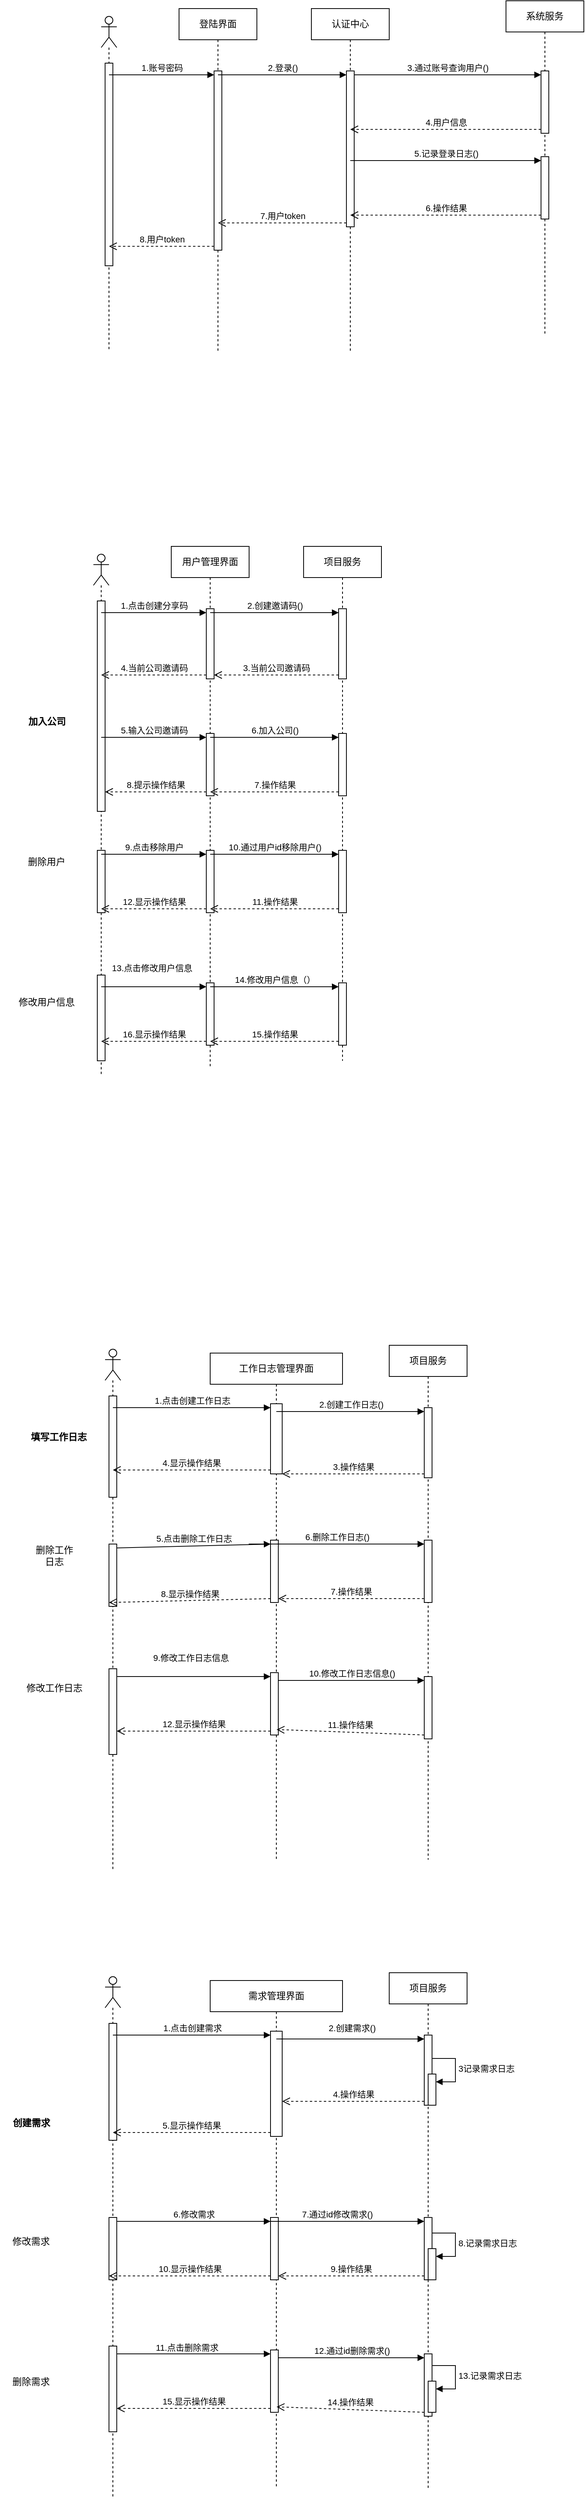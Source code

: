 <mxfile version="24.3.1" type="github">
  <diagram name="第 1 页" id="hWm7bn4nWK7PqsiItRpV">
    <mxGraphModel dx="1877" dy="530" grid="1" gridSize="10" guides="1" tooltips="1" connect="1" arrows="1" fold="1" page="1" pageScale="1" pageWidth="827" pageHeight="1169" math="0" shadow="0">
      <root>
        <mxCell id="0" />
        <mxCell id="1" parent="0" />
        <mxCell id="iL1GLhRfAzY-OjbQRfXD-1" value="" style="shape=umlLifeline;perimeter=lifelinePerimeter;whiteSpace=wrap;html=1;container=1;dropTarget=0;collapsible=0;recursiveResize=0;outlineConnect=0;portConstraint=eastwest;newEdgeStyle={&quot;curved&quot;:0,&quot;rounded&quot;:0};participant=umlActor;" vertex="1" parent="1">
          <mxGeometry x="60" y="120" width="20" height="430" as="geometry" />
        </mxCell>
        <mxCell id="iL1GLhRfAzY-OjbQRfXD-6" value="" style="html=1;points=[[0,0,0,0,5],[0,1,0,0,-5],[1,0,0,0,5],[1,1,0,0,-5]];perimeter=orthogonalPerimeter;outlineConnect=0;targetShapes=umlLifeline;portConstraint=eastwest;newEdgeStyle={&quot;curved&quot;:0,&quot;rounded&quot;:0};" vertex="1" parent="iL1GLhRfAzY-OjbQRfXD-1">
          <mxGeometry x="5" y="60" width="10" height="260" as="geometry" />
        </mxCell>
        <mxCell id="iL1GLhRfAzY-OjbQRfXD-4" value="认证中心" style="shape=umlLifeline;perimeter=lifelinePerimeter;whiteSpace=wrap;html=1;container=1;dropTarget=0;collapsible=0;recursiveResize=0;outlineConnect=0;portConstraint=eastwest;newEdgeStyle={&quot;curved&quot;:0,&quot;rounded&quot;:0};" vertex="1" parent="1">
          <mxGeometry x="330" y="110" width="100" height="440" as="geometry" />
        </mxCell>
        <mxCell id="iL1GLhRfAzY-OjbQRfXD-17" value="" style="html=1;points=[[0,0,0,0,5],[0,1,0,0,-5],[1,0,0,0,5],[1,1,0,0,-5]];perimeter=orthogonalPerimeter;outlineConnect=0;targetShapes=umlLifeline;portConstraint=eastwest;newEdgeStyle={&quot;curved&quot;:0,&quot;rounded&quot;:0};" vertex="1" parent="iL1GLhRfAzY-OjbQRfXD-4">
          <mxGeometry x="45" y="80" width="10" height="200" as="geometry" />
        </mxCell>
        <mxCell id="iL1GLhRfAzY-OjbQRfXD-5" value="系统服务" style="shape=umlLifeline;perimeter=lifelinePerimeter;whiteSpace=wrap;html=1;container=1;dropTarget=0;collapsible=0;recursiveResize=0;outlineConnect=0;portConstraint=eastwest;newEdgeStyle={&quot;curved&quot;:0,&quot;rounded&quot;:0};" vertex="1" parent="1">
          <mxGeometry x="580" y="100" width="100" height="430" as="geometry" />
        </mxCell>
        <mxCell id="iL1GLhRfAzY-OjbQRfXD-10" value="" style="html=1;points=[[0,0,0,0,5],[0,1,0,0,-5],[1,0,0,0,5],[1,1,0,0,-5]];perimeter=orthogonalPerimeter;outlineConnect=0;targetShapes=umlLifeline;portConstraint=eastwest;newEdgeStyle={&quot;curved&quot;:0,&quot;rounded&quot;:0};" vertex="1" parent="iL1GLhRfAzY-OjbQRfXD-5">
          <mxGeometry x="45" y="90" width="10" height="80" as="geometry" />
        </mxCell>
        <mxCell id="iL1GLhRfAzY-OjbQRfXD-20" value="" style="html=1;points=[[0,0,0,0,5],[0,1,0,0,-5],[1,0,0,0,5],[1,1,0,0,-5]];perimeter=orthogonalPerimeter;outlineConnect=0;targetShapes=umlLifeline;portConstraint=eastwest;newEdgeStyle={&quot;curved&quot;:0,&quot;rounded&quot;:0};" vertex="1" parent="iL1GLhRfAzY-OjbQRfXD-5">
          <mxGeometry x="45" y="200" width="10" height="80" as="geometry" />
        </mxCell>
        <mxCell id="iL1GLhRfAzY-OjbQRfXD-11" value="3.通过账号查询用户()" style="html=1;verticalAlign=bottom;endArrow=block;curved=0;rounded=0;entryX=0;entryY=0;entryDx=0;entryDy=5;" edge="1" target="iL1GLhRfAzY-OjbQRfXD-10" parent="1">
          <mxGeometry relative="1" as="geometry">
            <mxPoint x="385" y="195" as="sourcePoint" />
          </mxGeometry>
        </mxCell>
        <mxCell id="iL1GLhRfAzY-OjbQRfXD-12" value="4.用户信息" style="html=1;verticalAlign=bottom;endArrow=open;dashed=1;endSize=8;curved=0;rounded=0;exitX=0;exitY=1;exitDx=0;exitDy=-5;" edge="1" source="iL1GLhRfAzY-OjbQRfXD-10" parent="1" target="iL1GLhRfAzY-OjbQRfXD-4">
          <mxGeometry relative="1" as="geometry">
            <mxPoint x="555" y="255" as="targetPoint" />
          </mxGeometry>
        </mxCell>
        <mxCell id="iL1GLhRfAzY-OjbQRfXD-13" value="登陆界面" style="shape=umlLifeline;perimeter=lifelinePerimeter;whiteSpace=wrap;html=1;container=1;dropTarget=0;collapsible=0;recursiveResize=0;outlineConnect=0;portConstraint=eastwest;newEdgeStyle={&quot;curved&quot;:0,&quot;rounded&quot;:0};" vertex="1" parent="1">
          <mxGeometry x="160" y="110" width="100" height="440" as="geometry" />
        </mxCell>
        <mxCell id="iL1GLhRfAzY-OjbQRfXD-14" value="" style="html=1;points=[[0,0,0,0,5],[0,1,0,0,-5],[1,0,0,0,5],[1,1,0,0,-5]];perimeter=orthogonalPerimeter;outlineConnect=0;targetShapes=umlLifeline;portConstraint=eastwest;newEdgeStyle={&quot;curved&quot;:0,&quot;rounded&quot;:0};" vertex="1" parent="iL1GLhRfAzY-OjbQRfXD-13">
          <mxGeometry x="45" y="80" width="10" height="230" as="geometry" />
        </mxCell>
        <mxCell id="iL1GLhRfAzY-OjbQRfXD-15" value="1.账号密码" style="html=1;verticalAlign=bottom;endArrow=block;curved=0;rounded=0;entryX=0;entryY=0;entryDx=0;entryDy=5;" edge="1" target="iL1GLhRfAzY-OjbQRfXD-14" parent="1" source="iL1GLhRfAzY-OjbQRfXD-1">
          <mxGeometry relative="1" as="geometry">
            <mxPoint x="135" y="195" as="sourcePoint" />
          </mxGeometry>
        </mxCell>
        <mxCell id="iL1GLhRfAzY-OjbQRfXD-16" value="8.用户token" style="html=1;verticalAlign=bottom;endArrow=open;dashed=1;endSize=8;curved=0;rounded=0;exitX=0;exitY=1;exitDx=0;exitDy=-5;" edge="1" source="iL1GLhRfAzY-OjbQRfXD-14" parent="1" target="iL1GLhRfAzY-OjbQRfXD-1">
          <mxGeometry relative="1" as="geometry">
            <mxPoint x="135" y="265" as="targetPoint" />
          </mxGeometry>
        </mxCell>
        <mxCell id="iL1GLhRfAzY-OjbQRfXD-18" value="2.登录()" style="html=1;verticalAlign=bottom;endArrow=block;curved=0;rounded=0;entryX=0;entryY=0;entryDx=0;entryDy=5;" edge="1" target="iL1GLhRfAzY-OjbQRfXD-17" parent="1" source="iL1GLhRfAzY-OjbQRfXD-13">
          <mxGeometry x="0.003" relative="1" as="geometry">
            <mxPoint x="305" y="195" as="sourcePoint" />
            <mxPoint as="offset" />
          </mxGeometry>
        </mxCell>
        <mxCell id="iL1GLhRfAzY-OjbQRfXD-19" value="7.用户token" style="html=1;verticalAlign=bottom;endArrow=open;dashed=1;endSize=8;curved=0;rounded=0;exitX=0;exitY=1;exitDx=0;exitDy=-5;" edge="1" source="iL1GLhRfAzY-OjbQRfXD-17" parent="1" target="iL1GLhRfAzY-OjbQRfXD-13">
          <mxGeometry relative="1" as="geometry">
            <mxPoint x="305" y="265" as="targetPoint" />
          </mxGeometry>
        </mxCell>
        <mxCell id="iL1GLhRfAzY-OjbQRfXD-21" value="5.记录登录日志()" style="html=1;verticalAlign=bottom;endArrow=block;curved=0;rounded=0;entryX=0;entryY=0;entryDx=0;entryDy=5;" edge="1" target="iL1GLhRfAzY-OjbQRfXD-20" parent="1" source="iL1GLhRfAzY-OjbQRfXD-4">
          <mxGeometry relative="1" as="geometry">
            <mxPoint x="555" y="305" as="sourcePoint" />
          </mxGeometry>
        </mxCell>
        <mxCell id="iL1GLhRfAzY-OjbQRfXD-22" value="6.操作结果" style="html=1;verticalAlign=bottom;endArrow=open;dashed=1;endSize=8;curved=0;rounded=0;exitX=0;exitY=1;exitDx=0;exitDy=-5;" edge="1" source="iL1GLhRfAzY-OjbQRfXD-20" parent="1" target="iL1GLhRfAzY-OjbQRfXD-4">
          <mxGeometry relative="1" as="geometry">
            <mxPoint x="555" y="375" as="targetPoint" />
          </mxGeometry>
        </mxCell>
        <mxCell id="iL1GLhRfAzY-OjbQRfXD-23" value="" style="shape=umlLifeline;perimeter=lifelinePerimeter;whiteSpace=wrap;html=1;container=1;dropTarget=0;collapsible=0;recursiveResize=0;outlineConnect=0;portConstraint=eastwest;newEdgeStyle={&quot;curved&quot;:0,&quot;rounded&quot;:0};participant=umlActor;" vertex="1" parent="1">
          <mxGeometry x="50" y="810" width="20" height="670" as="geometry" />
        </mxCell>
        <mxCell id="iL1GLhRfAzY-OjbQRfXD-24" value="" style="html=1;points=[[0,0,0,0,5],[0,1,0,0,-5],[1,0,0,0,5],[1,1,0,0,-5]];perimeter=orthogonalPerimeter;outlineConnect=0;targetShapes=umlLifeline;portConstraint=eastwest;newEdgeStyle={&quot;curved&quot;:0,&quot;rounded&quot;:0};" vertex="1" parent="iL1GLhRfAzY-OjbQRfXD-23">
          <mxGeometry x="5" y="60" width="10" height="270" as="geometry" />
        </mxCell>
        <mxCell id="iL1GLhRfAzY-OjbQRfXD-48" value="" style="html=1;points=[[0,0,0,0,5],[0,1,0,0,-5],[1,0,0,0,5],[1,1,0,0,-5]];perimeter=orthogonalPerimeter;outlineConnect=0;targetShapes=umlLifeline;portConstraint=eastwest;newEdgeStyle={&quot;curved&quot;:0,&quot;rounded&quot;:0};" vertex="1" parent="iL1GLhRfAzY-OjbQRfXD-23">
          <mxGeometry x="5" y="380" width="10" height="80" as="geometry" />
        </mxCell>
        <mxCell id="iL1GLhRfAzY-OjbQRfXD-56" value="" style="html=1;points=[[0,0,0,0,5],[0,1,0,0,-5],[1,0,0,0,5],[1,1,0,0,-5]];perimeter=orthogonalPerimeter;outlineConnect=0;targetShapes=umlLifeline;portConstraint=eastwest;newEdgeStyle={&quot;curved&quot;:0,&quot;rounded&quot;:0};" vertex="1" parent="iL1GLhRfAzY-OjbQRfXD-23">
          <mxGeometry x="5" y="540" width="10" height="110" as="geometry" />
        </mxCell>
        <mxCell id="iL1GLhRfAzY-OjbQRfXD-25" value="项目服务" style="shape=umlLifeline;perimeter=lifelinePerimeter;whiteSpace=wrap;html=1;container=1;dropTarget=0;collapsible=0;recursiveResize=0;outlineConnect=0;portConstraint=eastwest;newEdgeStyle={&quot;curved&quot;:0,&quot;rounded&quot;:0};" vertex="1" parent="1">
          <mxGeometry x="320" y="800" width="100" height="660" as="geometry" />
        </mxCell>
        <mxCell id="iL1GLhRfAzY-OjbQRfXD-26" value="" style="html=1;points=[[0,0,0,0,5],[0,1,0,0,-5],[1,0,0,0,5],[1,1,0,0,-5]];perimeter=orthogonalPerimeter;outlineConnect=0;targetShapes=umlLifeline;portConstraint=eastwest;newEdgeStyle={&quot;curved&quot;:0,&quot;rounded&quot;:0};" vertex="1" parent="iL1GLhRfAzY-OjbQRfXD-25">
          <mxGeometry x="45" y="80" width="10" height="90" as="geometry" />
        </mxCell>
        <mxCell id="iL1GLhRfAzY-OjbQRfXD-43" value="" style="html=1;points=[[0,0,0,0,5],[0,1,0,0,-5],[1,0,0,0,5],[1,1,0,0,-5]];perimeter=orthogonalPerimeter;outlineConnect=0;targetShapes=umlLifeline;portConstraint=eastwest;newEdgeStyle={&quot;curved&quot;:0,&quot;rounded&quot;:0};" vertex="1" parent="iL1GLhRfAzY-OjbQRfXD-25">
          <mxGeometry x="45" y="240" width="10" height="80" as="geometry" />
        </mxCell>
        <mxCell id="iL1GLhRfAzY-OjbQRfXD-52" value="" style="html=1;points=[[0,0,0,0,5],[0,1,0,0,-5],[1,0,0,0,5],[1,1,0,0,-5]];perimeter=orthogonalPerimeter;outlineConnect=0;targetShapes=umlLifeline;portConstraint=eastwest;newEdgeStyle={&quot;curved&quot;:0,&quot;rounded&quot;:0};" vertex="1" parent="iL1GLhRfAzY-OjbQRfXD-25">
          <mxGeometry x="45" y="390" width="10" height="80" as="geometry" />
        </mxCell>
        <mxCell id="iL1GLhRfAzY-OjbQRfXD-63" value="" style="html=1;points=[[0,0,0,0,5],[0,1,0,0,-5],[1,0,0,0,5],[1,1,0,0,-5]];perimeter=orthogonalPerimeter;outlineConnect=0;targetShapes=umlLifeline;portConstraint=eastwest;newEdgeStyle={&quot;curved&quot;:0,&quot;rounded&quot;:0};" vertex="1" parent="iL1GLhRfAzY-OjbQRfXD-25">
          <mxGeometry x="45" y="560" width="10" height="80" as="geometry" />
        </mxCell>
        <mxCell id="iL1GLhRfAzY-OjbQRfXD-32" value="用户管理界面" style="shape=umlLifeline;perimeter=lifelinePerimeter;whiteSpace=wrap;html=1;container=1;dropTarget=0;collapsible=0;recursiveResize=0;outlineConnect=0;portConstraint=eastwest;newEdgeStyle={&quot;curved&quot;:0,&quot;rounded&quot;:0};" vertex="1" parent="1">
          <mxGeometry x="150" y="800" width="100" height="670" as="geometry" />
        </mxCell>
        <mxCell id="iL1GLhRfAzY-OjbQRfXD-33" value="" style="html=1;points=[[0,0,0,0,5],[0,1,0,0,-5],[1,0,0,0,5],[1,1,0,0,-5]];perimeter=orthogonalPerimeter;outlineConnect=0;targetShapes=umlLifeline;portConstraint=eastwest;newEdgeStyle={&quot;curved&quot;:0,&quot;rounded&quot;:0};" vertex="1" parent="iL1GLhRfAzY-OjbQRfXD-32">
          <mxGeometry x="45" y="80" width="10" height="90" as="geometry" />
        </mxCell>
        <mxCell id="iL1GLhRfAzY-OjbQRfXD-40" value="" style="html=1;points=[[0,0,0,0,5],[0,1,0,0,-5],[1,0,0,0,5],[1,1,0,0,-5]];perimeter=orthogonalPerimeter;outlineConnect=0;targetShapes=umlLifeline;portConstraint=eastwest;newEdgeStyle={&quot;curved&quot;:0,&quot;rounded&quot;:0};" vertex="1" parent="iL1GLhRfAzY-OjbQRfXD-32">
          <mxGeometry x="45" y="240" width="10" height="80" as="geometry" />
        </mxCell>
        <mxCell id="iL1GLhRfAzY-OjbQRfXD-49" value="" style="html=1;points=[[0,0,0,0,5],[0,1,0,0,-5],[1,0,0,0,5],[1,1,0,0,-5]];perimeter=orthogonalPerimeter;outlineConnect=0;targetShapes=umlLifeline;portConstraint=eastwest;newEdgeStyle={&quot;curved&quot;:0,&quot;rounded&quot;:0};" vertex="1" parent="iL1GLhRfAzY-OjbQRfXD-32">
          <mxGeometry x="45" y="390" width="10" height="80" as="geometry" />
        </mxCell>
        <mxCell id="iL1GLhRfAzY-OjbQRfXD-60" value="" style="html=1;points=[[0,0,0,0,5],[0,1,0,0,-5],[1,0,0,0,5],[1,1,0,0,-5]];perimeter=orthogonalPerimeter;outlineConnect=0;targetShapes=umlLifeline;portConstraint=eastwest;newEdgeStyle={&quot;curved&quot;:0,&quot;rounded&quot;:0};" vertex="1" parent="iL1GLhRfAzY-OjbQRfXD-32">
          <mxGeometry x="45" y="560" width="10" height="80" as="geometry" />
        </mxCell>
        <mxCell id="iL1GLhRfAzY-OjbQRfXD-61" value="13.点击修改用户信息" style="html=1;verticalAlign=bottom;endArrow=block;curved=0;rounded=0;entryX=0;entryY=0;entryDx=0;entryDy=5;" edge="1" target="iL1GLhRfAzY-OjbQRfXD-60" parent="iL1GLhRfAzY-OjbQRfXD-32">
          <mxGeometry x="0.3" y="15" relative="1" as="geometry">
            <mxPoint x="-25" y="565" as="sourcePoint" />
            <Array as="points">
              <mxPoint x="-90" y="565" />
            </Array>
            <mxPoint as="offset" />
          </mxGeometry>
        </mxCell>
        <mxCell id="iL1GLhRfAzY-OjbQRfXD-34" value="1.点击创建分享码" style="html=1;verticalAlign=bottom;endArrow=block;curved=0;rounded=0;entryX=0;entryY=0;entryDx=0;entryDy=5;" edge="1" parent="1" source="iL1GLhRfAzY-OjbQRfXD-23" target="iL1GLhRfAzY-OjbQRfXD-33">
          <mxGeometry relative="1" as="geometry">
            <mxPoint x="125" y="885" as="sourcePoint" />
          </mxGeometry>
        </mxCell>
        <mxCell id="iL1GLhRfAzY-OjbQRfXD-35" value="4.当前公司邀请码" style="html=1;verticalAlign=bottom;endArrow=open;dashed=1;endSize=8;curved=0;rounded=0;exitX=0;exitY=1;exitDx=0;exitDy=-5;" edge="1" parent="1" source="iL1GLhRfAzY-OjbQRfXD-33" target="iL1GLhRfAzY-OjbQRfXD-23">
          <mxGeometry relative="1" as="geometry">
            <mxPoint x="125" y="955" as="targetPoint" />
          </mxGeometry>
        </mxCell>
        <mxCell id="iL1GLhRfAzY-OjbQRfXD-36" value="2.创建邀请码()" style="html=1;verticalAlign=bottom;endArrow=block;curved=0;rounded=0;entryX=0;entryY=0;entryDx=0;entryDy=5;" edge="1" parent="1" source="iL1GLhRfAzY-OjbQRfXD-32" target="iL1GLhRfAzY-OjbQRfXD-26">
          <mxGeometry x="0.003" relative="1" as="geometry">
            <mxPoint x="295" y="885" as="sourcePoint" />
            <mxPoint as="offset" />
          </mxGeometry>
        </mxCell>
        <mxCell id="iL1GLhRfAzY-OjbQRfXD-37" value="3.当前公司邀请码" style="html=1;verticalAlign=bottom;endArrow=open;dashed=1;endSize=8;curved=0;rounded=0;exitX=0;exitY=1;exitDx=0;exitDy=-5;" edge="1" parent="1" source="iL1GLhRfAzY-OjbQRfXD-26" target="iL1GLhRfAzY-OjbQRfXD-33">
          <mxGeometry relative="1" as="geometry">
            <mxPoint x="295" y="955" as="targetPoint" />
            <Array as="points" />
          </mxGeometry>
        </mxCell>
        <mxCell id="iL1GLhRfAzY-OjbQRfXD-41" value="5.输入公司邀请码" style="html=1;verticalAlign=bottom;endArrow=block;curved=0;rounded=0;entryX=0;entryY=0;entryDx=0;entryDy=5;" edge="1" target="iL1GLhRfAzY-OjbQRfXD-40" parent="1" source="iL1GLhRfAzY-OjbQRfXD-23">
          <mxGeometry relative="1" as="geometry">
            <mxPoint x="125" y="1045" as="sourcePoint" />
          </mxGeometry>
        </mxCell>
        <mxCell id="iL1GLhRfAzY-OjbQRfXD-42" value="8.提示操作结果" style="html=1;verticalAlign=bottom;endArrow=open;dashed=1;endSize=8;curved=0;rounded=0;exitX=0;exitY=1;exitDx=0;exitDy=-5;" edge="1" source="iL1GLhRfAzY-OjbQRfXD-40" parent="1" target="iL1GLhRfAzY-OjbQRfXD-24">
          <mxGeometry relative="1" as="geometry">
            <mxPoint x="125" y="1115" as="targetPoint" />
          </mxGeometry>
        </mxCell>
        <mxCell id="iL1GLhRfAzY-OjbQRfXD-44" value="6.加入公司()" style="html=1;verticalAlign=bottom;endArrow=block;curved=0;rounded=0;entryX=0;entryY=0;entryDx=0;entryDy=5;" edge="1" target="iL1GLhRfAzY-OjbQRfXD-43" parent="1" source="iL1GLhRfAzY-OjbQRfXD-32">
          <mxGeometry relative="1" as="geometry">
            <mxPoint x="295" y="1045" as="sourcePoint" />
          </mxGeometry>
        </mxCell>
        <mxCell id="iL1GLhRfAzY-OjbQRfXD-45" value="7.操作结果" style="html=1;verticalAlign=bottom;endArrow=open;dashed=1;endSize=8;curved=0;rounded=0;exitX=0;exitY=1;exitDx=0;exitDy=-5;" edge="1" source="iL1GLhRfAzY-OjbQRfXD-43" parent="1" target="iL1GLhRfAzY-OjbQRfXD-32">
          <mxGeometry x="0.003" relative="1" as="geometry">
            <mxPoint x="295" y="1115" as="targetPoint" />
            <mxPoint as="offset" />
          </mxGeometry>
        </mxCell>
        <mxCell id="iL1GLhRfAzY-OjbQRfXD-46" value="加入公司" style="text;align=center;fontStyle=1;verticalAlign=middle;spacingLeft=3;spacingRight=3;strokeColor=none;rotatable=0;points=[[0,0.5],[1,0.5]];portConstraint=eastwest;html=1;" vertex="1" parent="1">
          <mxGeometry x="-50" y="1012" width="80" height="26" as="geometry" />
        </mxCell>
        <mxCell id="iL1GLhRfAzY-OjbQRfXD-47" value="删除用户" style="text;html=1;align=center;verticalAlign=middle;whiteSpace=wrap;rounded=0;" vertex="1" parent="1">
          <mxGeometry x="-40" y="1190" width="60" height="30" as="geometry" />
        </mxCell>
        <mxCell id="iL1GLhRfAzY-OjbQRfXD-50" value="9.点击移除用户" style="html=1;verticalAlign=bottom;endArrow=block;curved=0;rounded=0;entryX=0;entryY=0;entryDx=0;entryDy=5;" edge="1" target="iL1GLhRfAzY-OjbQRfXD-49" parent="1" source="iL1GLhRfAzY-OjbQRfXD-23">
          <mxGeometry relative="1" as="geometry">
            <mxPoint x="125" y="1195" as="sourcePoint" />
          </mxGeometry>
        </mxCell>
        <mxCell id="iL1GLhRfAzY-OjbQRfXD-51" value="12.显示操作结果" style="html=1;verticalAlign=bottom;endArrow=open;dashed=1;endSize=8;curved=0;rounded=0;exitX=0;exitY=1;exitDx=0;exitDy=-5;" edge="1" source="iL1GLhRfAzY-OjbQRfXD-49" parent="1" target="iL1GLhRfAzY-OjbQRfXD-23">
          <mxGeometry relative="1" as="geometry">
            <mxPoint x="125" y="1265" as="targetPoint" />
          </mxGeometry>
        </mxCell>
        <mxCell id="iL1GLhRfAzY-OjbQRfXD-53" value="10.通过用户id移除用户()" style="html=1;verticalAlign=bottom;endArrow=block;curved=0;rounded=0;entryX=0;entryY=0;entryDx=0;entryDy=5;" edge="1" target="iL1GLhRfAzY-OjbQRfXD-52" parent="1" source="iL1GLhRfAzY-OjbQRfXD-32">
          <mxGeometry relative="1" as="geometry">
            <mxPoint x="295" y="1195" as="sourcePoint" />
          </mxGeometry>
        </mxCell>
        <mxCell id="iL1GLhRfAzY-OjbQRfXD-54" value="11.操作结果" style="html=1;verticalAlign=bottom;endArrow=open;dashed=1;endSize=8;curved=0;rounded=0;exitX=0;exitY=1;exitDx=0;exitDy=-5;" edge="1" source="iL1GLhRfAzY-OjbQRfXD-52" parent="1" target="iL1GLhRfAzY-OjbQRfXD-32">
          <mxGeometry relative="1" as="geometry">
            <mxPoint x="295" y="1265" as="targetPoint" />
          </mxGeometry>
        </mxCell>
        <mxCell id="iL1GLhRfAzY-OjbQRfXD-55" value="修改用户信息" style="text;html=1;align=center;verticalAlign=middle;whiteSpace=wrap;rounded=0;" vertex="1" parent="1">
          <mxGeometry x="-50" y="1370" width="80" height="30" as="geometry" />
        </mxCell>
        <mxCell id="iL1GLhRfAzY-OjbQRfXD-62" value="16.显示操作结果" style="html=1;verticalAlign=bottom;endArrow=open;dashed=1;endSize=8;curved=0;rounded=0;exitX=0;exitY=1;exitDx=0;exitDy=-5;" edge="1" source="iL1GLhRfAzY-OjbQRfXD-60" parent="1" target="iL1GLhRfAzY-OjbQRfXD-23">
          <mxGeometry relative="1" as="geometry">
            <mxPoint x="125" y="1435" as="targetPoint" />
          </mxGeometry>
        </mxCell>
        <mxCell id="iL1GLhRfAzY-OjbQRfXD-64" value="14.修改用户信息（）" style="html=1;verticalAlign=bottom;endArrow=block;curved=0;rounded=0;entryX=0;entryY=0;entryDx=0;entryDy=5;" edge="1" target="iL1GLhRfAzY-OjbQRfXD-63" parent="1" source="iL1GLhRfAzY-OjbQRfXD-32">
          <mxGeometry x="0.003" relative="1" as="geometry">
            <mxPoint x="295" y="1365" as="sourcePoint" />
            <mxPoint as="offset" />
          </mxGeometry>
        </mxCell>
        <mxCell id="iL1GLhRfAzY-OjbQRfXD-65" value="15.操作结果" style="html=1;verticalAlign=bottom;endArrow=open;dashed=1;endSize=8;curved=0;rounded=0;exitX=0;exitY=1;exitDx=0;exitDy=-5;" edge="1" source="iL1GLhRfAzY-OjbQRfXD-63" parent="1" target="iL1GLhRfAzY-OjbQRfXD-32">
          <mxGeometry relative="1" as="geometry">
            <mxPoint x="295" y="1435" as="targetPoint" />
          </mxGeometry>
        </mxCell>
        <mxCell id="iL1GLhRfAzY-OjbQRfXD-66" value="" style="shape=umlLifeline;perimeter=lifelinePerimeter;whiteSpace=wrap;html=1;container=1;dropTarget=0;collapsible=0;recursiveResize=0;outlineConnect=0;portConstraint=eastwest;newEdgeStyle={&quot;curved&quot;:0,&quot;rounded&quot;:0};participant=umlActor;" vertex="1" parent="1">
          <mxGeometry x="65" y="1830" width="20" height="670" as="geometry" />
        </mxCell>
        <mxCell id="iL1GLhRfAzY-OjbQRfXD-67" value="" style="html=1;points=[[0,0,0,0,5],[0,1,0,0,-5],[1,0,0,0,5],[1,1,0,0,-5]];perimeter=orthogonalPerimeter;outlineConnect=0;targetShapes=umlLifeline;portConstraint=eastwest;newEdgeStyle={&quot;curved&quot;:0,&quot;rounded&quot;:0};" vertex="1" parent="iL1GLhRfAzY-OjbQRfXD-66">
          <mxGeometry x="5" y="60" width="10" height="130" as="geometry" />
        </mxCell>
        <mxCell id="iL1GLhRfAzY-OjbQRfXD-68" value="" style="html=1;points=[[0,0,0,0,5],[0,1,0,0,-5],[1,0,0,0,5],[1,1,0,0,-5]];perimeter=orthogonalPerimeter;outlineConnect=0;targetShapes=umlLifeline;portConstraint=eastwest;newEdgeStyle={&quot;curved&quot;:0,&quot;rounded&quot;:0};" vertex="1" parent="iL1GLhRfAzY-OjbQRfXD-66">
          <mxGeometry x="5" y="250" width="10" height="80" as="geometry" />
        </mxCell>
        <mxCell id="iL1GLhRfAzY-OjbQRfXD-69" value="" style="html=1;points=[[0,0,0,0,5],[0,1,0,0,-5],[1,0,0,0,5],[1,1,0,0,-5]];perimeter=orthogonalPerimeter;outlineConnect=0;targetShapes=umlLifeline;portConstraint=eastwest;newEdgeStyle={&quot;curved&quot;:0,&quot;rounded&quot;:0};" vertex="1" parent="iL1GLhRfAzY-OjbQRfXD-66">
          <mxGeometry x="5" y="410" width="10" height="110" as="geometry" />
        </mxCell>
        <mxCell id="iL1GLhRfAzY-OjbQRfXD-70" value="项目服务" style="shape=umlLifeline;perimeter=lifelinePerimeter;whiteSpace=wrap;html=1;container=1;dropTarget=0;collapsible=0;recursiveResize=0;outlineConnect=0;portConstraint=eastwest;newEdgeStyle={&quot;curved&quot;:0,&quot;rounded&quot;:0};" vertex="1" parent="1">
          <mxGeometry x="430" y="1825" width="100" height="660" as="geometry" />
        </mxCell>
        <mxCell id="iL1GLhRfAzY-OjbQRfXD-71" value="" style="html=1;points=[[0,0,0,0,5],[0,1,0,0,-5],[1,0,0,0,5],[1,1,0,0,-5]];perimeter=orthogonalPerimeter;outlineConnect=0;targetShapes=umlLifeline;portConstraint=eastwest;newEdgeStyle={&quot;curved&quot;:0,&quot;rounded&quot;:0};" vertex="1" parent="iL1GLhRfAzY-OjbQRfXD-70">
          <mxGeometry x="45" y="80" width="10" height="90" as="geometry" />
        </mxCell>
        <mxCell id="iL1GLhRfAzY-OjbQRfXD-73" value="" style="html=1;points=[[0,0,0,0,5],[0,1,0,0,-5],[1,0,0,0,5],[1,1,0,0,-5]];perimeter=orthogonalPerimeter;outlineConnect=0;targetShapes=umlLifeline;portConstraint=eastwest;newEdgeStyle={&quot;curved&quot;:0,&quot;rounded&quot;:0};" vertex="1" parent="iL1GLhRfAzY-OjbQRfXD-70">
          <mxGeometry x="45" y="250" width="10" height="80" as="geometry" />
        </mxCell>
        <mxCell id="iL1GLhRfAzY-OjbQRfXD-74" value="" style="html=1;points=[[0,0,0,0,5],[0,1,0,0,-5],[1,0,0,0,5],[1,1,0,0,-5]];perimeter=orthogonalPerimeter;outlineConnect=0;targetShapes=umlLifeline;portConstraint=eastwest;newEdgeStyle={&quot;curved&quot;:0,&quot;rounded&quot;:0};" vertex="1" parent="iL1GLhRfAzY-OjbQRfXD-70">
          <mxGeometry x="45" y="425" width="10" height="80" as="geometry" />
        </mxCell>
        <mxCell id="iL1GLhRfAzY-OjbQRfXD-75" value="工作日志管理界面" style="shape=umlLifeline;perimeter=lifelinePerimeter;whiteSpace=wrap;html=1;container=1;dropTarget=0;collapsible=0;recursiveResize=0;outlineConnect=0;portConstraint=eastwest;newEdgeStyle={&quot;curved&quot;:0,&quot;rounded&quot;:0};" vertex="1" parent="1">
          <mxGeometry x="200" y="1835" width="170" height="650" as="geometry" />
        </mxCell>
        <mxCell id="iL1GLhRfAzY-OjbQRfXD-76" value="" style="html=1;points=[[0,0,0,0,5],[0,1,0,0,-5],[1,0,0,0,5],[1,1,0,0,-5]];perimeter=orthogonalPerimeter;outlineConnect=0;targetShapes=umlLifeline;portConstraint=eastwest;newEdgeStyle={&quot;curved&quot;:0,&quot;rounded&quot;:0};" vertex="1" parent="iL1GLhRfAzY-OjbQRfXD-75">
          <mxGeometry x="77.5" y="65" width="15" height="90" as="geometry" />
        </mxCell>
        <mxCell id="iL1GLhRfAzY-OjbQRfXD-78" value="" style="html=1;points=[[0,0,0,0,5],[0,1,0,0,-5],[1,0,0,0,5],[1,1,0,0,-5]];perimeter=orthogonalPerimeter;outlineConnect=0;targetShapes=umlLifeline;portConstraint=eastwest;newEdgeStyle={&quot;curved&quot;:0,&quot;rounded&quot;:0};" vertex="1" parent="iL1GLhRfAzY-OjbQRfXD-75">
          <mxGeometry x="77.5" y="240" width="10" height="80" as="geometry" />
        </mxCell>
        <mxCell id="iL1GLhRfAzY-OjbQRfXD-79" value="" style="html=1;points=[[0,0,0,0,5],[0,1,0,0,-5],[1,0,0,0,5],[1,1,0,0,-5]];perimeter=orthogonalPerimeter;outlineConnect=0;targetShapes=umlLifeline;portConstraint=eastwest;newEdgeStyle={&quot;curved&quot;:0,&quot;rounded&quot;:0};" vertex="1" parent="iL1GLhRfAzY-OjbQRfXD-75">
          <mxGeometry x="77.5" y="410" width="10" height="80" as="geometry" />
        </mxCell>
        <mxCell id="iL1GLhRfAzY-OjbQRfXD-80" value="9.修改工作日志信息" style="html=1;verticalAlign=bottom;endArrow=block;curved=0;rounded=0;entryX=0;entryY=0;entryDx=0;entryDy=5;" edge="1" parent="iL1GLhRfAzY-OjbQRfXD-75" target="iL1GLhRfAzY-OjbQRfXD-79">
          <mxGeometry x="0.3" y="15" relative="1" as="geometry">
            <mxPoint x="-25" y="415" as="sourcePoint" />
            <Array as="points">
              <mxPoint x="-120" y="415" />
            </Array>
            <mxPoint as="offset" />
          </mxGeometry>
        </mxCell>
        <mxCell id="iL1GLhRfAzY-OjbQRfXD-93" value="6.删除工作日志()" style="html=1;verticalAlign=bottom;endArrow=block;curved=0;rounded=0;entryX=0;entryY=0;entryDx=0;entryDy=5;" edge="1" parent="iL1GLhRfAzY-OjbQRfXD-75" target="iL1GLhRfAzY-OjbQRfXD-73">
          <mxGeometry relative="1" as="geometry">
            <mxPoint x="49.5" y="245" as="sourcePoint" />
          </mxGeometry>
        </mxCell>
        <mxCell id="iL1GLhRfAzY-OjbQRfXD-81" value="1.点击创建工作日志" style="html=1;verticalAlign=bottom;endArrow=block;curved=0;rounded=0;entryX=0;entryY=0;entryDx=0;entryDy=5;" edge="1" parent="1" source="iL1GLhRfAzY-OjbQRfXD-66" target="iL1GLhRfAzY-OjbQRfXD-76">
          <mxGeometry relative="1" as="geometry">
            <mxPoint x="140" y="1905" as="sourcePoint" />
          </mxGeometry>
        </mxCell>
        <mxCell id="iL1GLhRfAzY-OjbQRfXD-82" value="4.显示操作结果" style="html=1;verticalAlign=bottom;endArrow=open;dashed=1;endSize=8;curved=0;rounded=0;exitX=0;exitY=1;exitDx=0;exitDy=-5;" edge="1" parent="1" source="iL1GLhRfAzY-OjbQRfXD-76" target="iL1GLhRfAzY-OjbQRfXD-66">
          <mxGeometry relative="1" as="geometry">
            <mxPoint x="140" y="1975" as="targetPoint" />
          </mxGeometry>
        </mxCell>
        <mxCell id="iL1GLhRfAzY-OjbQRfXD-83" value="2.创建工作日志()" style="html=1;verticalAlign=bottom;endArrow=block;curved=0;rounded=0;entryX=0;entryY=0;entryDx=0;entryDy=5;" edge="1" parent="1" source="iL1GLhRfAzY-OjbQRfXD-75" target="iL1GLhRfAzY-OjbQRfXD-71">
          <mxGeometry x="0.003" relative="1" as="geometry">
            <mxPoint x="310" y="1905" as="sourcePoint" />
            <mxPoint as="offset" />
          </mxGeometry>
        </mxCell>
        <mxCell id="iL1GLhRfAzY-OjbQRfXD-84" value="3.操作结果" style="html=1;verticalAlign=bottom;endArrow=open;dashed=1;endSize=8;curved=0;rounded=0;exitX=0;exitY=1;exitDx=0;exitDy=-5;" edge="1" parent="1" source="iL1GLhRfAzY-OjbQRfXD-71" target="iL1GLhRfAzY-OjbQRfXD-76">
          <mxGeometry relative="1" as="geometry">
            <mxPoint x="310" y="1975" as="targetPoint" />
            <Array as="points" />
          </mxGeometry>
        </mxCell>
        <mxCell id="iL1GLhRfAzY-OjbQRfXD-89" value="填写工作日志" style="text;align=center;fontStyle=1;verticalAlign=middle;spacingLeft=3;spacingRight=3;strokeColor=none;rotatable=0;points=[[0,0.5],[1,0.5]];portConstraint=eastwest;html=1;" vertex="1" parent="1">
          <mxGeometry x="-35" y="1930" width="80" height="26" as="geometry" />
        </mxCell>
        <mxCell id="iL1GLhRfAzY-OjbQRfXD-94" value="7.操作结果" style="html=1;verticalAlign=bottom;endArrow=open;dashed=1;endSize=8;curved=0;rounded=0;exitX=0;exitY=1;exitDx=0;exitDy=-5;entryX=1;entryY=1;entryDx=0;entryDy=-5;entryPerimeter=0;" edge="1" parent="1" source="iL1GLhRfAzY-OjbQRfXD-73" target="iL1GLhRfAzY-OjbQRfXD-78">
          <mxGeometry relative="1" as="geometry">
            <mxPoint x="249.5" y="2155" as="targetPoint" />
          </mxGeometry>
        </mxCell>
        <mxCell id="iL1GLhRfAzY-OjbQRfXD-97" value="10.修改工作日志信息()" style="html=1;verticalAlign=bottom;endArrow=block;curved=0;rounded=0;entryX=0;entryY=0;entryDx=0;entryDy=5;" edge="1" parent="1" source="iL1GLhRfAzY-OjbQRfXD-79" target="iL1GLhRfAzY-OjbQRfXD-74">
          <mxGeometry relative="1" as="geometry">
            <mxPoint x="249.5" y="2255" as="sourcePoint" />
          </mxGeometry>
        </mxCell>
        <mxCell id="iL1GLhRfAzY-OjbQRfXD-98" value="11.操作结果" style="html=1;verticalAlign=bottom;endArrow=open;dashed=1;endSize=8;curved=0;rounded=0;exitX=0;exitY=1;exitDx=0;exitDy=-5;entryX=0.502;entryY=0.743;entryDx=0;entryDy=0;entryPerimeter=0;" edge="1" parent="1" source="iL1GLhRfAzY-OjbQRfXD-74" target="iL1GLhRfAzY-OjbQRfXD-75">
          <mxGeometry relative="1" as="geometry">
            <mxPoint x="249.5" y="2325" as="targetPoint" />
          </mxGeometry>
        </mxCell>
        <mxCell id="iL1GLhRfAzY-OjbQRfXD-92" value="8.显示操作结果" style="html=1;verticalAlign=bottom;endArrow=open;dashed=1;endSize=8;curved=0;rounded=0;exitX=0;exitY=1;exitDx=0;exitDy=-5;entryX=0;entryY=1;entryDx=0;entryDy=-5;entryPerimeter=0;" edge="1" parent="1" source="iL1GLhRfAzY-OjbQRfXD-78" target="iL1GLhRfAzY-OjbQRfXD-68">
          <mxGeometry relative="1" as="geometry">
            <mxPoint x="109.5" y="2155" as="targetPoint" />
          </mxGeometry>
        </mxCell>
        <mxCell id="iL1GLhRfAzY-OjbQRfXD-91" value="5.点击删除工作日志" style="html=1;verticalAlign=bottom;endArrow=block;curved=0;rounded=0;entryX=0;entryY=0;entryDx=0;entryDy=5;exitX=1;exitY=0;exitDx=0;exitDy=5;exitPerimeter=0;" edge="1" parent="1" source="iL1GLhRfAzY-OjbQRfXD-68" target="iL1GLhRfAzY-OjbQRfXD-78">
          <mxGeometry relative="1" as="geometry">
            <mxPoint x="109.5" y="2085" as="sourcePoint" />
          </mxGeometry>
        </mxCell>
        <mxCell id="iL1GLhRfAzY-OjbQRfXD-96" value="12.显示操作结果" style="html=1;verticalAlign=bottom;endArrow=open;dashed=1;endSize=8;curved=0;rounded=0;exitX=0;exitY=1;exitDx=0;exitDy=-5;" edge="1" parent="1" source="iL1GLhRfAzY-OjbQRfXD-79" target="iL1GLhRfAzY-OjbQRfXD-69">
          <mxGeometry relative="1" as="geometry">
            <mxPoint x="109.5" y="2325" as="targetPoint" />
          </mxGeometry>
        </mxCell>
        <mxCell id="iL1GLhRfAzY-OjbQRfXD-95" value="修改工作日志" style="text;html=1;align=center;verticalAlign=middle;whiteSpace=wrap;rounded=0;" vertex="1" parent="1">
          <mxGeometry x="-40" y="2250" width="80" height="30" as="geometry" />
        </mxCell>
        <mxCell id="iL1GLhRfAzY-OjbQRfXD-90" value="删除工作日志" style="text;html=1;align=center;verticalAlign=middle;whiteSpace=wrap;rounded=0;" vertex="1" parent="1">
          <mxGeometry x="-30" y="2080" width="60" height="30" as="geometry" />
        </mxCell>
        <mxCell id="iL1GLhRfAzY-OjbQRfXD-101" value="" style="shape=umlLifeline;perimeter=lifelinePerimeter;whiteSpace=wrap;html=1;container=1;dropTarget=0;collapsible=0;recursiveResize=0;outlineConnect=0;portConstraint=eastwest;newEdgeStyle={&quot;curved&quot;:0,&quot;rounded&quot;:0};participant=umlActor;" vertex="1" parent="1">
          <mxGeometry x="65" y="2635" width="20" height="670" as="geometry" />
        </mxCell>
        <mxCell id="iL1GLhRfAzY-OjbQRfXD-102" value="" style="html=1;points=[[0,0,0,0,5],[0,1,0,0,-5],[1,0,0,0,5],[1,1,0,0,-5]];perimeter=orthogonalPerimeter;outlineConnect=0;targetShapes=umlLifeline;portConstraint=eastwest;newEdgeStyle={&quot;curved&quot;:0,&quot;rounded&quot;:0};" vertex="1" parent="iL1GLhRfAzY-OjbQRfXD-101">
          <mxGeometry x="5" y="60" width="10" height="150" as="geometry" />
        </mxCell>
        <mxCell id="iL1GLhRfAzY-OjbQRfXD-103" value="" style="html=1;points=[[0,0,0,0,5],[0,1,0,0,-5],[1,0,0,0,5],[1,1,0,0,-5]];perimeter=orthogonalPerimeter;outlineConnect=0;targetShapes=umlLifeline;portConstraint=eastwest;newEdgeStyle={&quot;curved&quot;:0,&quot;rounded&quot;:0};" vertex="1" parent="iL1GLhRfAzY-OjbQRfXD-101">
          <mxGeometry x="5" y="309" width="10" height="80" as="geometry" />
        </mxCell>
        <mxCell id="iL1GLhRfAzY-OjbQRfXD-104" value="" style="html=1;points=[[0,0,0,0,5],[0,1,0,0,-5],[1,0,0,0,5],[1,1,0,0,-5]];perimeter=orthogonalPerimeter;outlineConnect=0;targetShapes=umlLifeline;portConstraint=eastwest;newEdgeStyle={&quot;curved&quot;:0,&quot;rounded&quot;:0};" vertex="1" parent="iL1GLhRfAzY-OjbQRfXD-101">
          <mxGeometry x="5" y="474" width="10" height="110" as="geometry" />
        </mxCell>
        <mxCell id="iL1GLhRfAzY-OjbQRfXD-105" value="项目服务" style="shape=umlLifeline;perimeter=lifelinePerimeter;whiteSpace=wrap;html=1;container=1;dropTarget=0;collapsible=0;recursiveResize=0;outlineConnect=0;portConstraint=eastwest;newEdgeStyle={&quot;curved&quot;:0,&quot;rounded&quot;:0};" vertex="1" parent="1">
          <mxGeometry x="430" y="2630" width="100" height="664" as="geometry" />
        </mxCell>
        <mxCell id="iL1GLhRfAzY-OjbQRfXD-106" value="" style="html=1;points=[[0,0,0,0,5],[0,1,0,0,-5],[1,0,0,0,5],[1,1,0,0,-5]];perimeter=orthogonalPerimeter;outlineConnect=0;targetShapes=umlLifeline;portConstraint=eastwest;newEdgeStyle={&quot;curved&quot;:0,&quot;rounded&quot;:0};" vertex="1" parent="iL1GLhRfAzY-OjbQRfXD-105">
          <mxGeometry x="45" y="80" width="10" height="90" as="geometry" />
        </mxCell>
        <mxCell id="iL1GLhRfAzY-OjbQRfXD-107" value="" style="html=1;points=[[0,0,0,0,5],[0,1,0,0,-5],[1,0,0,0,5],[1,1,0,0,-5]];perimeter=orthogonalPerimeter;outlineConnect=0;targetShapes=umlLifeline;portConstraint=eastwest;newEdgeStyle={&quot;curved&quot;:0,&quot;rounded&quot;:0};" vertex="1" parent="iL1GLhRfAzY-OjbQRfXD-105">
          <mxGeometry x="45" y="314" width="10" height="80" as="geometry" />
        </mxCell>
        <mxCell id="iL1GLhRfAzY-OjbQRfXD-108" value="" style="html=1;points=[[0,0,0,0,5],[0,1,0,0,-5],[1,0,0,0,5],[1,1,0,0,-5]];perimeter=orthogonalPerimeter;outlineConnect=0;targetShapes=umlLifeline;portConstraint=eastwest;newEdgeStyle={&quot;curved&quot;:0,&quot;rounded&quot;:0};" vertex="1" parent="iL1GLhRfAzY-OjbQRfXD-105">
          <mxGeometry x="45" y="489" width="10" height="80" as="geometry" />
        </mxCell>
        <mxCell id="iL1GLhRfAzY-OjbQRfXD-134" value="" style="html=1;points=[[0,0,0,0,5],[0,1,0,0,-5],[1,0,0,0,5],[1,1,0,0,-5]];perimeter=orthogonalPerimeter;outlineConnect=0;targetShapes=umlLifeline;portConstraint=eastwest;newEdgeStyle={&quot;curved&quot;:0,&quot;rounded&quot;:0};" vertex="1" parent="iL1GLhRfAzY-OjbQRfXD-105">
          <mxGeometry x="50" y="130" width="10" height="40" as="geometry" />
        </mxCell>
        <mxCell id="iL1GLhRfAzY-OjbQRfXD-135" value="3记录需求日志" style="html=1;align=left;spacingLeft=2;endArrow=block;rounded=0;edgeStyle=orthogonalEdgeStyle;curved=0;rounded=0;" edge="1" target="iL1GLhRfAzY-OjbQRfXD-134" parent="iL1GLhRfAzY-OjbQRfXD-105">
          <mxGeometry relative="1" as="geometry">
            <mxPoint x="55" y="110" as="sourcePoint" />
            <Array as="points">
              <mxPoint x="85" y="140" />
            </Array>
          </mxGeometry>
        </mxCell>
        <mxCell id="iL1GLhRfAzY-OjbQRfXD-138" value="" style="html=1;points=[[0,0,0,0,5],[0,1,0,0,-5],[1,0,0,0,5],[1,1,0,0,-5]];perimeter=orthogonalPerimeter;outlineConnect=0;targetShapes=umlLifeline;portConstraint=eastwest;newEdgeStyle={&quot;curved&quot;:0,&quot;rounded&quot;:0};" vertex="1" parent="iL1GLhRfAzY-OjbQRfXD-105">
          <mxGeometry x="50" y="354" width="10" height="40" as="geometry" />
        </mxCell>
        <mxCell id="iL1GLhRfAzY-OjbQRfXD-139" value="8.记录需求日志" style="html=1;align=left;spacingLeft=2;endArrow=block;rounded=0;edgeStyle=orthogonalEdgeStyle;curved=0;rounded=0;" edge="1" target="iL1GLhRfAzY-OjbQRfXD-138" parent="iL1GLhRfAzY-OjbQRfXD-105">
          <mxGeometry relative="1" as="geometry">
            <mxPoint x="55" y="334" as="sourcePoint" />
            <Array as="points">
              <mxPoint x="85" y="364" />
            </Array>
          </mxGeometry>
        </mxCell>
        <mxCell id="iL1GLhRfAzY-OjbQRfXD-140" value="" style="html=1;points=[[0,0,0,0,5],[0,1,0,0,-5],[1,0,0,0,5],[1,1,0,0,-5]];perimeter=orthogonalPerimeter;outlineConnect=0;targetShapes=umlLifeline;portConstraint=eastwest;newEdgeStyle={&quot;curved&quot;:0,&quot;rounded&quot;:0};" vertex="1" parent="iL1GLhRfAzY-OjbQRfXD-105">
          <mxGeometry x="50" y="524" width="10" height="40" as="geometry" />
        </mxCell>
        <mxCell id="iL1GLhRfAzY-OjbQRfXD-141" value="13.记录需求日志" style="html=1;align=left;spacingLeft=2;endArrow=block;rounded=0;edgeStyle=orthogonalEdgeStyle;curved=0;rounded=0;" edge="1" target="iL1GLhRfAzY-OjbQRfXD-140" parent="iL1GLhRfAzY-OjbQRfXD-105">
          <mxGeometry relative="1" as="geometry">
            <mxPoint x="55" y="504" as="sourcePoint" />
            <Array as="points">
              <mxPoint x="85" y="534" />
            </Array>
          </mxGeometry>
        </mxCell>
        <mxCell id="iL1GLhRfAzY-OjbQRfXD-109" value="需求管理界面" style="shape=umlLifeline;perimeter=lifelinePerimeter;whiteSpace=wrap;html=1;container=1;dropTarget=0;collapsible=0;recursiveResize=0;outlineConnect=0;portConstraint=eastwest;newEdgeStyle={&quot;curved&quot;:0,&quot;rounded&quot;:0};" vertex="1" parent="1">
          <mxGeometry x="200" y="2640" width="170" height="650" as="geometry" />
        </mxCell>
        <mxCell id="iL1GLhRfAzY-OjbQRfXD-110" value="" style="html=1;points=[[0,0,0,0,5],[0,1,0,0,-5],[1,0,0,0,5],[1,1,0,0,-5]];perimeter=orthogonalPerimeter;outlineConnect=0;targetShapes=umlLifeline;portConstraint=eastwest;newEdgeStyle={&quot;curved&quot;:0,&quot;rounded&quot;:0};" vertex="1" parent="iL1GLhRfAzY-OjbQRfXD-109">
          <mxGeometry x="77.5" y="65" width="15" height="135" as="geometry" />
        </mxCell>
        <mxCell id="iL1GLhRfAzY-OjbQRfXD-111" value="" style="html=1;points=[[0,0,0,0,5],[0,1,0,0,-5],[1,0,0,0,5],[1,1,0,0,-5]];perimeter=orthogonalPerimeter;outlineConnect=0;targetShapes=umlLifeline;portConstraint=eastwest;newEdgeStyle={&quot;curved&quot;:0,&quot;rounded&quot;:0};" vertex="1" parent="iL1GLhRfAzY-OjbQRfXD-109">
          <mxGeometry x="77.5" y="304" width="10" height="80" as="geometry" />
        </mxCell>
        <mxCell id="iL1GLhRfAzY-OjbQRfXD-112" value="" style="html=1;points=[[0,0,0,0,5],[0,1,0,0,-5],[1,0,0,0,5],[1,1,0,0,-5]];perimeter=orthogonalPerimeter;outlineConnect=0;targetShapes=umlLifeline;portConstraint=eastwest;newEdgeStyle={&quot;curved&quot;:0,&quot;rounded&quot;:0};" vertex="1" parent="iL1GLhRfAzY-OjbQRfXD-109">
          <mxGeometry x="77.5" y="474" width="10" height="80" as="geometry" />
        </mxCell>
        <mxCell id="iL1GLhRfAzY-OjbQRfXD-113" value="11.点击删除需求" style="html=1;verticalAlign=bottom;endArrow=block;curved=0;rounded=0;entryX=0;entryY=0;entryDx=0;entryDy=5;" edge="1" parent="iL1GLhRfAzY-OjbQRfXD-109" target="iL1GLhRfAzY-OjbQRfXD-112">
          <mxGeometry x="0.265" y="-1" relative="1" as="geometry">
            <mxPoint x="-25" y="479" as="sourcePoint" />
            <Array as="points">
              <mxPoint x="-120" y="479" />
            </Array>
            <mxPoint as="offset" />
          </mxGeometry>
        </mxCell>
        <mxCell id="iL1GLhRfAzY-OjbQRfXD-114" value="7.通过id修改需求()" style="html=1;verticalAlign=bottom;endArrow=block;curved=0;rounded=0;entryX=0;entryY=0;entryDx=0;entryDy=5;" edge="1" parent="iL1GLhRfAzY-OjbQRfXD-109" target="iL1GLhRfAzY-OjbQRfXD-107">
          <mxGeometry relative="1" as="geometry">
            <mxPoint x="49.5" y="309" as="sourcePoint" />
          </mxGeometry>
        </mxCell>
        <mxCell id="iL1GLhRfAzY-OjbQRfXD-115" value="1.点击创建需求" style="html=1;verticalAlign=bottom;endArrow=block;curved=0;rounded=0;entryX=0;entryY=0;entryDx=0;entryDy=5;" edge="1" parent="1" source="iL1GLhRfAzY-OjbQRfXD-101" target="iL1GLhRfAzY-OjbQRfXD-110">
          <mxGeometry relative="1" as="geometry">
            <mxPoint x="140" y="2710" as="sourcePoint" />
          </mxGeometry>
        </mxCell>
        <mxCell id="iL1GLhRfAzY-OjbQRfXD-116" value="5.显示操作结果" style="html=1;verticalAlign=bottom;endArrow=open;dashed=1;endSize=8;curved=0;rounded=0;exitX=0;exitY=1;exitDx=0;exitDy=-5;" edge="1" parent="1" source="iL1GLhRfAzY-OjbQRfXD-110" target="iL1GLhRfAzY-OjbQRfXD-101">
          <mxGeometry relative="1" as="geometry">
            <mxPoint x="140" y="2780" as="targetPoint" />
          </mxGeometry>
        </mxCell>
        <mxCell id="iL1GLhRfAzY-OjbQRfXD-117" value="2.创建需求()" style="html=1;verticalAlign=bottom;endArrow=block;curved=0;rounded=0;entryX=0;entryY=0;entryDx=0;entryDy=5;" edge="1" parent="1" source="iL1GLhRfAzY-OjbQRfXD-109" target="iL1GLhRfAzY-OjbQRfXD-106">
          <mxGeometry x="0.003" y="5" relative="1" as="geometry">
            <mxPoint x="310" y="2710" as="sourcePoint" />
            <mxPoint x="1" as="offset" />
          </mxGeometry>
        </mxCell>
        <mxCell id="iL1GLhRfAzY-OjbQRfXD-118" value="4.操作结果" style="html=1;verticalAlign=bottom;endArrow=open;dashed=1;endSize=8;curved=0;rounded=0;exitX=0;exitY=1;exitDx=0;exitDy=-5;" edge="1" parent="1" source="iL1GLhRfAzY-OjbQRfXD-106" target="iL1GLhRfAzY-OjbQRfXD-110">
          <mxGeometry x="-0.003" relative="1" as="geometry">
            <mxPoint x="310" y="2780" as="targetPoint" />
            <Array as="points" />
            <mxPoint as="offset" />
          </mxGeometry>
        </mxCell>
        <mxCell id="iL1GLhRfAzY-OjbQRfXD-119" value="创建需求" style="text;align=center;fontStyle=1;verticalAlign=middle;spacingLeft=3;spacingRight=3;strokeColor=none;rotatable=0;points=[[0,0.5],[1,0.5]];portConstraint=eastwest;html=1;" vertex="1" parent="1">
          <mxGeometry x="-70" y="2810" width="80" height="26" as="geometry" />
        </mxCell>
        <mxCell id="iL1GLhRfAzY-OjbQRfXD-120" value="9.操作结果" style="html=1;verticalAlign=bottom;endArrow=open;dashed=1;endSize=8;curved=0;rounded=0;exitX=0;exitY=1;exitDx=0;exitDy=-5;entryX=1;entryY=1;entryDx=0;entryDy=-5;entryPerimeter=0;" edge="1" parent="1" source="iL1GLhRfAzY-OjbQRfXD-107" target="iL1GLhRfAzY-OjbQRfXD-111">
          <mxGeometry relative="1" as="geometry">
            <mxPoint x="249.5" y="3024" as="targetPoint" />
          </mxGeometry>
        </mxCell>
        <mxCell id="iL1GLhRfAzY-OjbQRfXD-121" value="12.通过id删除需求()" style="html=1;verticalAlign=bottom;endArrow=block;curved=0;rounded=0;entryX=0;entryY=0;entryDx=0;entryDy=5;" edge="1" parent="1" source="iL1GLhRfAzY-OjbQRfXD-112" target="iL1GLhRfAzY-OjbQRfXD-108">
          <mxGeometry relative="1" as="geometry">
            <mxPoint x="249.5" y="3124" as="sourcePoint" />
          </mxGeometry>
        </mxCell>
        <mxCell id="iL1GLhRfAzY-OjbQRfXD-122" value="14.操作结果" style="html=1;verticalAlign=bottom;endArrow=open;dashed=1;endSize=8;curved=0;rounded=0;exitX=0;exitY=1;exitDx=0;exitDy=-5;entryX=0.502;entryY=0.743;entryDx=0;entryDy=0;entryPerimeter=0;" edge="1" parent="1" source="iL1GLhRfAzY-OjbQRfXD-108">
          <mxGeometry relative="1" as="geometry">
            <mxPoint x="285.34" y="3186.95" as="targetPoint" />
          </mxGeometry>
        </mxCell>
        <mxCell id="iL1GLhRfAzY-OjbQRfXD-123" value="10.显示操作结果" style="html=1;verticalAlign=bottom;endArrow=open;dashed=1;endSize=8;curved=0;rounded=0;exitX=0;exitY=1;exitDx=0;exitDy=-5;entryX=0;entryY=1;entryDx=0;entryDy=-5;entryPerimeter=0;" edge="1" parent="1" source="iL1GLhRfAzY-OjbQRfXD-111" target="iL1GLhRfAzY-OjbQRfXD-103">
          <mxGeometry relative="1" as="geometry">
            <mxPoint x="109.5" y="3024" as="targetPoint" />
          </mxGeometry>
        </mxCell>
        <mxCell id="iL1GLhRfAzY-OjbQRfXD-124" value="6.修改需求" style="html=1;verticalAlign=bottom;endArrow=block;curved=0;rounded=0;entryX=0;entryY=0;entryDx=0;entryDy=5;exitX=1;exitY=0;exitDx=0;exitDy=5;exitPerimeter=0;" edge="1" parent="1" source="iL1GLhRfAzY-OjbQRfXD-103" target="iL1GLhRfAzY-OjbQRfXD-111">
          <mxGeometry relative="1" as="geometry">
            <mxPoint x="109.5" y="2954" as="sourcePoint" />
          </mxGeometry>
        </mxCell>
        <mxCell id="iL1GLhRfAzY-OjbQRfXD-125" value="15.显示操作结果" style="html=1;verticalAlign=bottom;endArrow=open;dashed=1;endSize=8;curved=0;rounded=0;exitX=0;exitY=1;exitDx=0;exitDy=-5;" edge="1" parent="1" source="iL1GLhRfAzY-OjbQRfXD-112" target="iL1GLhRfAzY-OjbQRfXD-104">
          <mxGeometry relative="1" as="geometry">
            <mxPoint x="109.5" y="3194" as="targetPoint" />
          </mxGeometry>
        </mxCell>
        <mxCell id="iL1GLhRfAzY-OjbQRfXD-126" value="删除需求" style="text;html=1;align=center;verticalAlign=middle;whiteSpace=wrap;rounded=0;" vertex="1" parent="1">
          <mxGeometry x="-70" y="3140" width="80" height="30" as="geometry" />
        </mxCell>
        <mxCell id="iL1GLhRfAzY-OjbQRfXD-127" value="修改需求" style="text;html=1;align=center;verticalAlign=middle;whiteSpace=wrap;rounded=0;" vertex="1" parent="1">
          <mxGeometry x="-60" y="2960" width="60" height="30" as="geometry" />
        </mxCell>
      </root>
    </mxGraphModel>
  </diagram>
</mxfile>
